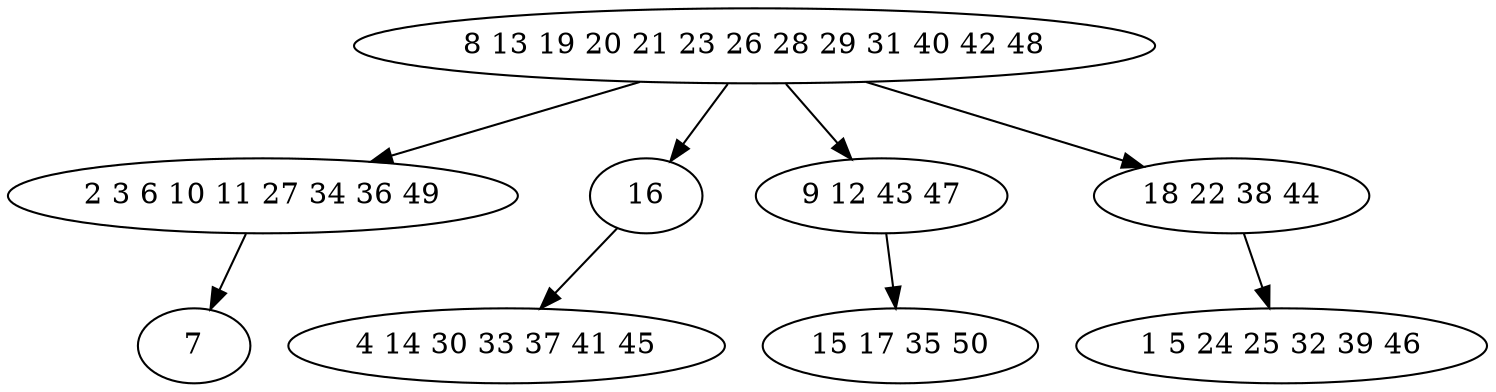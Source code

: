 digraph true_tree {
	"0" -> "1"
	"1" -> "2"
	"0" -> "3"
	"0" -> "4"
	"0" -> "5"
	"3" -> "6"
	"4" -> "7"
	"5" -> "8"
	"0" [label="8 13 19 20 21 23 26 28 29 31 40 42 48"];
	"1" [label="2 3 6 10 11 27 34 36 49"];
	"2" [label="7"];
	"3" [label="16"];
	"4" [label="9 12 43 47"];
	"5" [label="18 22 38 44"];
	"6" [label="4 14 30 33 37 41 45"];
	"7" [label="15 17 35 50"];
	"8" [label="1 5 24 25 32 39 46"];
}
